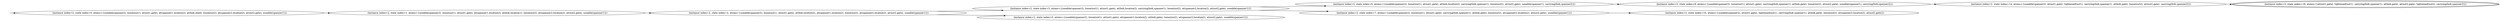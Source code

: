 digraph {
rankdir="LR"
s0[label="(instance index=2, state index=0, atoms={useable(spanner2), loose(nut1), at(nut1,gate), at(spanner1,location2), at(bob,shed), loose(nut2), at(spanner2,location2), at(nut2,gate), useable(spanner1)})"]
s1[label="(instance index=2, state index=1, atoms={useable(spanner2), loose(nut1), at(nut1,gate), at(spanner1,location2), at(bob,location1), loose(nut2), at(spanner2,location2), at(nut2,gate), useable(spanner1)})"]
s2[label="(instance index=2, state index=2, atoms={useable(spanner2), loose(nut1), at(nut1,gate), at(bob,location2), at(spanner1,location2), loose(nut2), at(spanner2,location2), at(nut2,gate), useable(spanner1)})"]
s3[label="(instance index=2, state index=3, atoms={useable(spanner2), loose(nut1), at(nut1,gate), at(bob,location2), carrying(bob,spanner1), loose(nut2), at(spanner2,location2), at(nut2,gate), useable(spanner1)})"]
s5[label="(instance index=2, state index=5, atoms={useable(spanner2), loose(nut1), at(nut1,gate), at(spanner1,location2), at(bob,gate), loose(nut2), at(spanner2,location2), at(nut2,gate), useable(spanner1)})"]
s6[label="(instance index=2, state index=6, atoms={useable(spanner2), loose(nut1), at(nut1,gate), at(bob,location2), carrying(bob,spanner1), loose(nut2), at(nut2,gate), useable(spanner1), carrying(bob,spanner2)})"]
s7[label="(instance index=2, state index=7, atoms={useable(spanner2), loose(nut1), at(nut1,gate), carrying(bob,spanner1), at(bob,gate), loose(nut2), at(spanner2,location2), at(nut2,gate), useable(spanner1)})"]
s9[label="(instance index=2, state index=9, atoms={useable(spanner2), loose(nut1), at(nut1,gate), carrying(bob,spanner1), at(bob,gate), loose(nut2), at(nut2,gate), useable(spanner1), carrying(bob,spanner2)})"]
s10[label="(instance index=2, state index=10, atoms={useable(spanner2), at(nut1,gate), tightened(nut1), carrying(bob,spanner1), at(bob,gate), loose(nut2), at(spanner2,location2), at(nut2,gate)})"]
s14[label="(instance index=2, state index=14, atoms={useable(spanner2), at(nut1,gate), tightened(nut1), carrying(bob,spanner1), at(bob,gate), loose(nut2), at(nut2,gate), carrying(bob,spanner2)})"]
s18[peripheries=2,label="(instance index=2, state index=18, atoms={at(nut1,gate), tightened(nut1), carrying(bob,spanner1), at(bob,gate), at(nut2,gate), tightened(nut2), carrying(bob,spanner2)})"]
Dangling [ label = "", style = invis ]
{ rank = same; Dangling }
Dangling -> s0
{ rank = same; s0}
{ rank = same; s1}
{ rank = same; s2}
{ rank = same; s3,s5}
{ rank = same; s6,s7}
{ rank = same; s9,s10}
{ rank = same; s14}
{ rank = same; s18}
{
s0->s1
}
{
s1->s2
}
{
s2->s5
s2->s3
}
{
s3->s7
s3->s6
}
{
s6->s9
s7->s10
}
{
s9->s14
}
{
s14->s18
}
{
}
}
